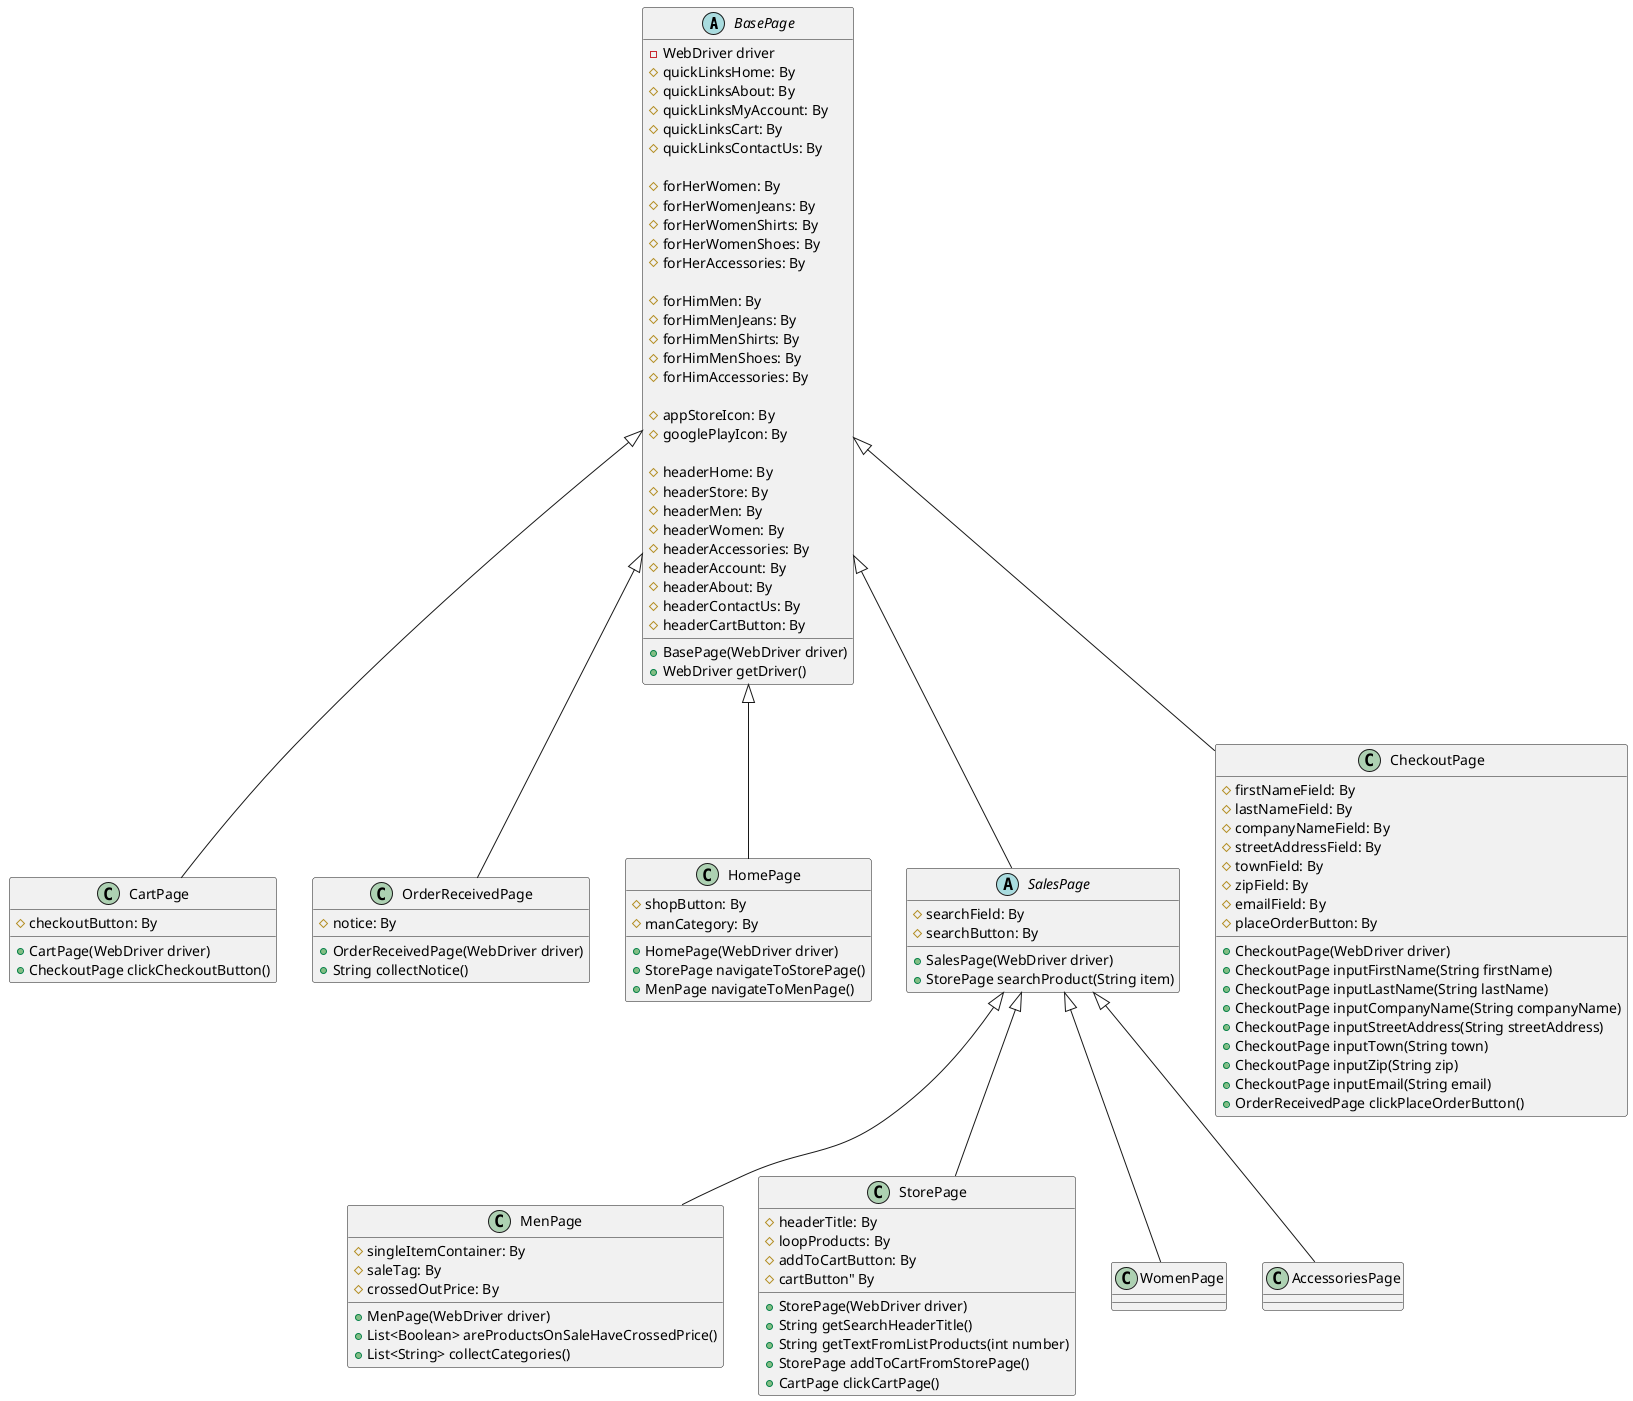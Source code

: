 @startuml
'https://plantuml.com/class-diagram

'hide fields

abstract class BasePage {
- WebDriver driver
# quickLinksHome: By
# quickLinksAbout: By
# quickLinksMyAccount: By
# quickLinksCart: By
# quickLinksContactUs: By

# forHerWomen: By
# forHerWomenJeans: By
# forHerWomenShirts: By
# forHerWomenShoes: By
# forHerAccessories: By

# forHimMen: By
# forHimMenJeans: By
# forHimMenShirts: By
# forHimMenShoes: By
# forHimAccessories: By

# appStoreIcon: By
# googlePlayIcon: By

# headerHome: By
# headerStore: By
# headerMen: By
# headerWomen: By
# headerAccessories: By
# headerAccount: By
# headerAbout: By
# headerContactUs: By
# headerCartButton: By

+ BasePage(WebDriver driver)
+ WebDriver getDriver()

}

class CartPage {
# checkoutButton: By

+ CartPage(WebDriver driver)
+ CheckoutPage clickCheckoutButton()
}

class OrderReceivedPage {
# notice: By

+ OrderReceivedPage(WebDriver driver)
+ String collectNotice()

}

class HomePage{
# shopButton: By
# manCategory: By

+ HomePage(WebDriver driver)
+ StorePage navigateToStorePage()
+ MenPage navigateToMenPage()

}

class MenPage{
# singleItemContainer: By
# saleTag: By
# crossedOutPrice: By
+ MenPage(WebDriver driver)
+ List<Boolean> areProductsOnSaleHaveCrossedPrice()
+ List<String> collectCategories()

}
abstract class SalesPage{
# searchField: By
# searchButton: By

+ SalesPage(WebDriver driver)
+ StorePage searchProduct(String item)

}
class CheckoutPage{
# firstNameField: By
# lastNameField: By
# companyNameField: By
# streetAddressField: By
# townField: By
# zipField: By
# emailField: By
# placeOrderButton: By
+ CheckoutPage(WebDriver driver)
+ CheckoutPage inputFirstName(String firstName)
+ CheckoutPage inputLastName(String lastName)
+ CheckoutPage inputCompanyName(String companyName)
+ CheckoutPage inputStreetAddress(String streetAddress)
+ CheckoutPage inputTown(String town)
+ CheckoutPage inputZip(String zip)
+ CheckoutPage inputEmail(String email)
+ OrderReceivedPage clickPlaceOrderButton()
}
class StorePage{
# headerTitle: By
# loopProducts: By
# addToCartButton: By
# cartButton" By

+ StorePage(WebDriver driver)
+ String getSearchHeaderTitle()
+ String getTextFromListProducts(int number)
+ StorePage addToCartFromStorePage()
+ CartPage clickCartPage()
}


BasePage <|-- CartPage
BasePage <|-- CheckoutPage
BasePage <|-- HomePage
BasePage <|-- SalesPage
SalesPage <|-- MenPage
SalesPage <|-- WomenPage
SalesPage <|-- StorePage
SalesPage <|-- AccessoriesPage
BasePage <|--OrderReceivedPage

@enduml